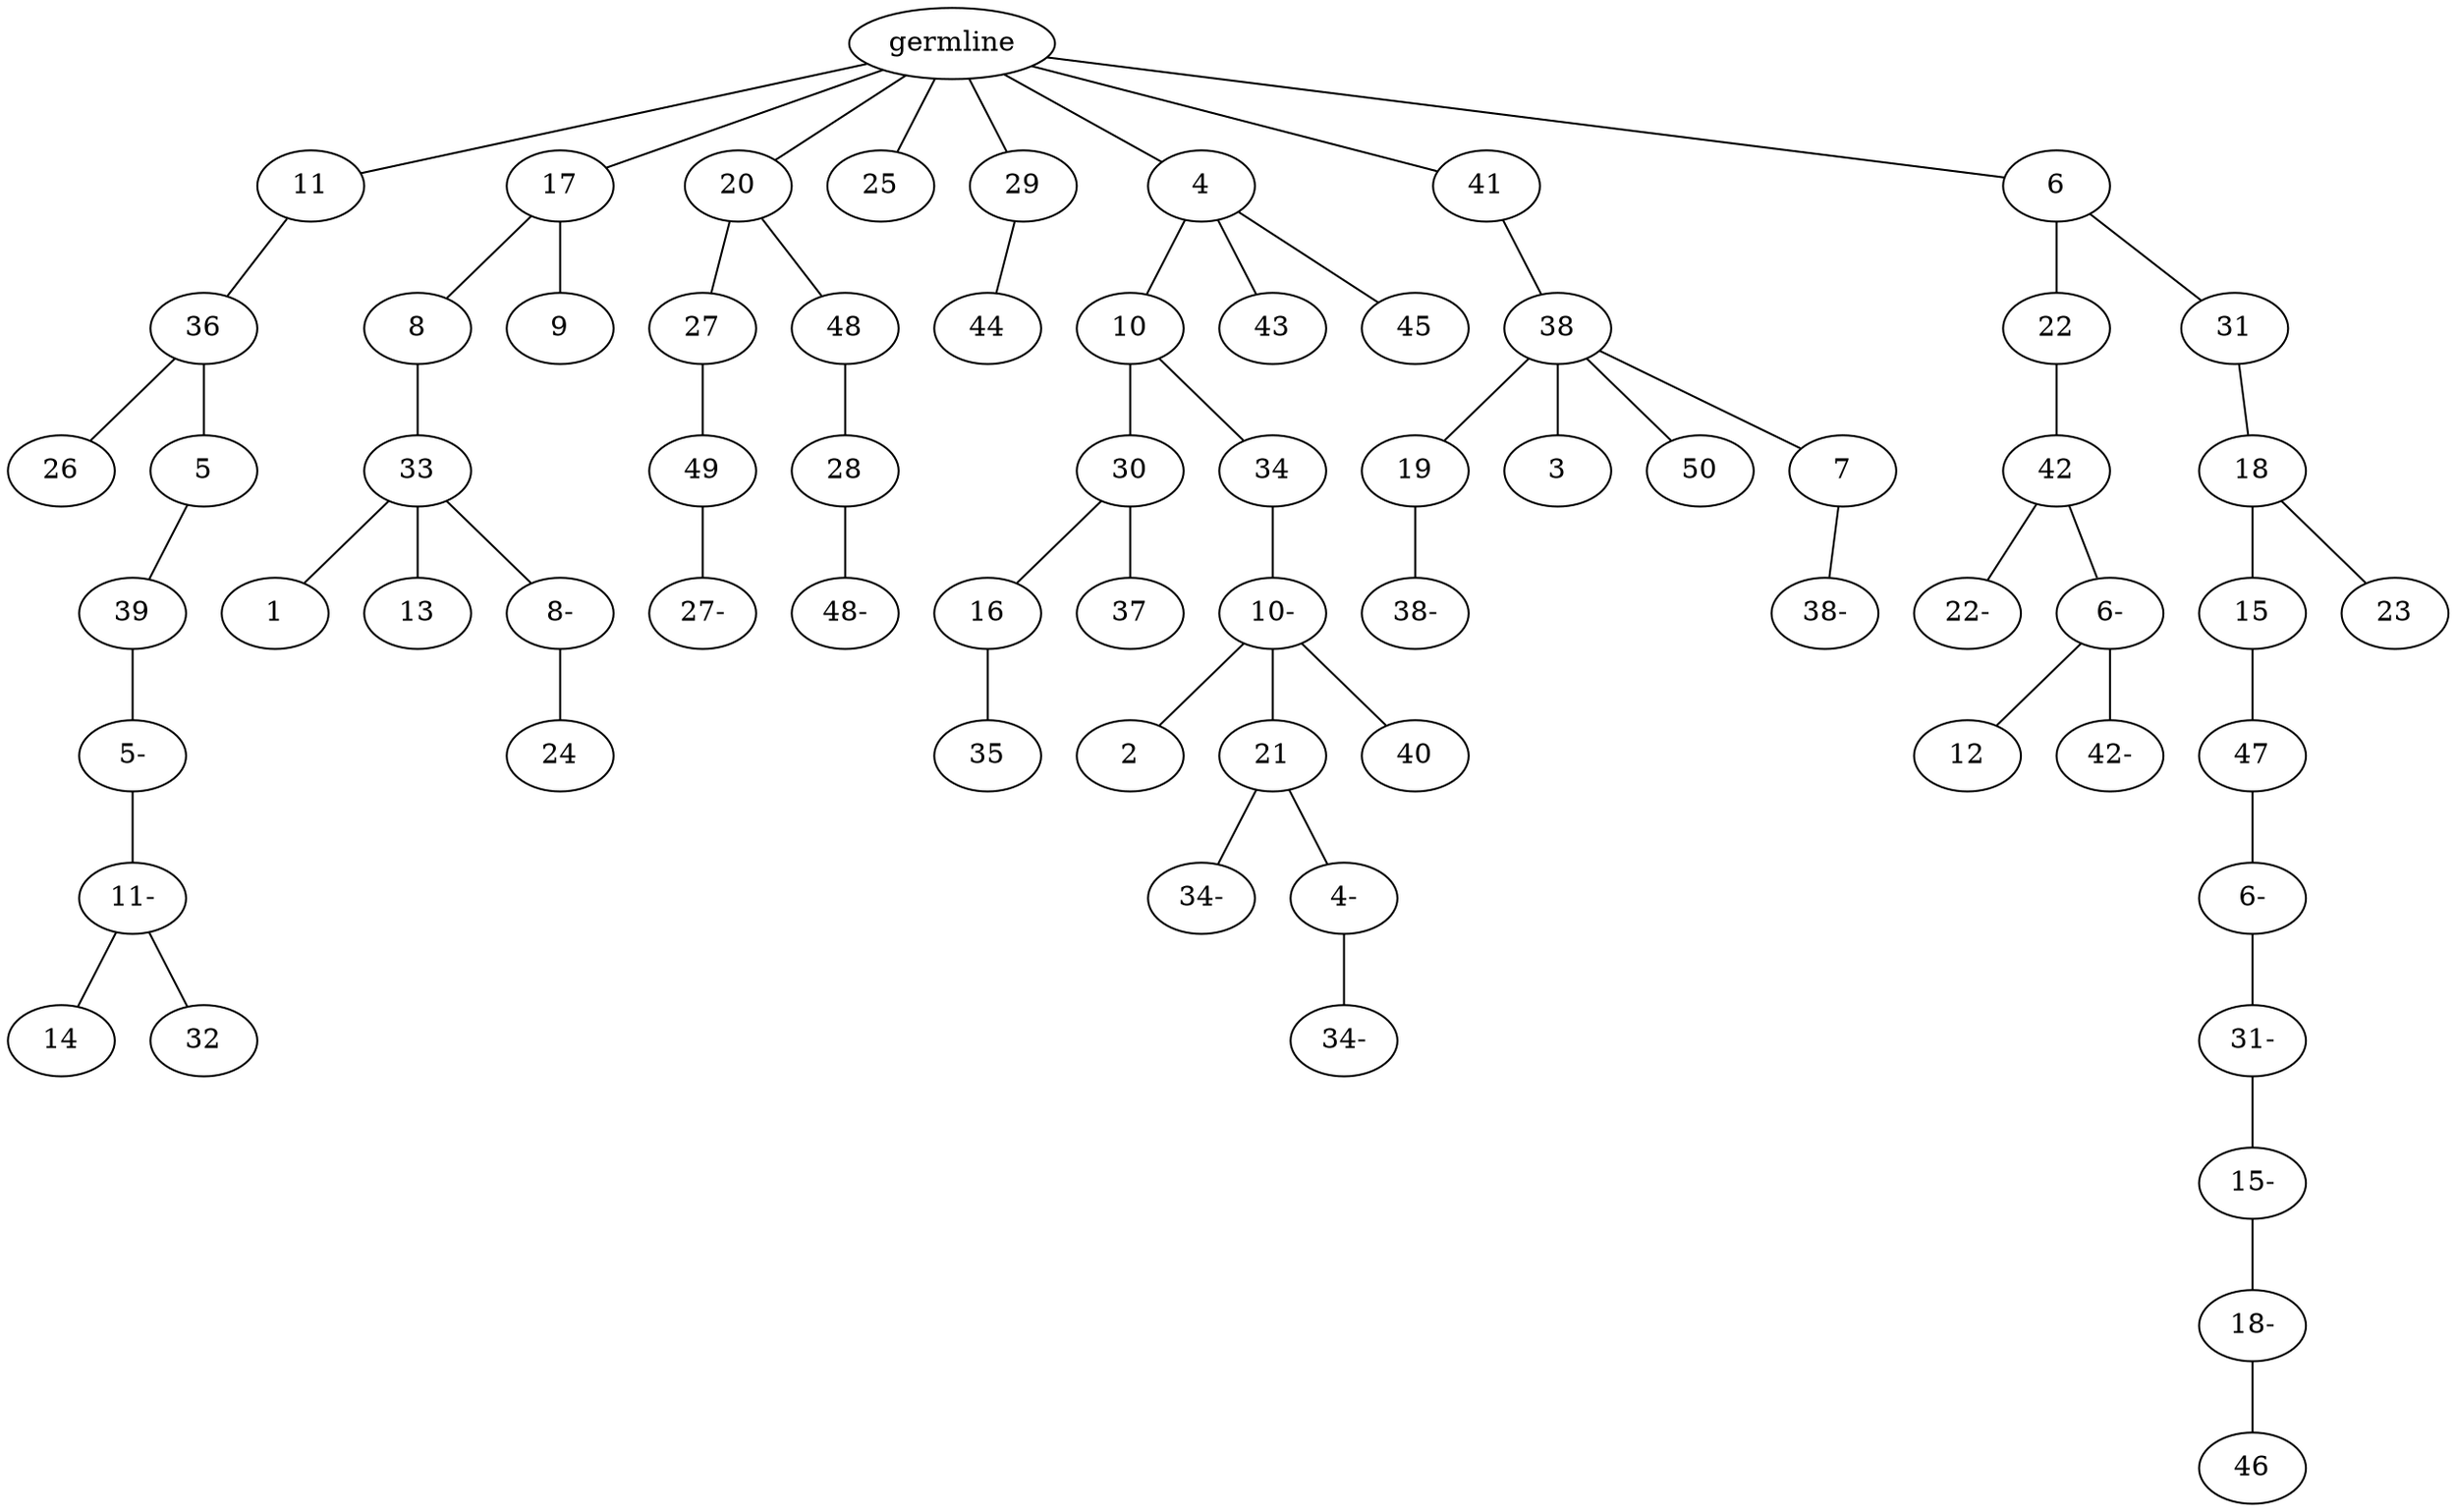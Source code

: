 graph tree {
    "140646563582112" [label="germline"];
    "140646563444432" [label="11"];
    "140646563446064" [label="36"];
    "140646563444144" [label="26"];
    "140646563541968" [label="5"];
    "140646560893392" [label="39"];
    "140646560892912" [label="5-"];
    "140646560893872" [label="11-"];
    "140646563470160" [label="14"];
    "140646560894304" [label="32"];
    "140646563453248" [label="17"];
    "140646563443520" [label="8"];
    "140646563443856" [label="33"];
    "140646563541248" [label="1"];
    "140646560893968" [label="13"];
    "140646560894592" [label="8-"];
    "140646560892384" [label="24"];
    "140646563443712" [label="9"];
    "140646563167584" [label="20"];
    "140646563445680" [label="27"];
    "140646560892768" [label="49"];
    "140646560894640" [label="27-"];
    "140646563443088" [label="48"];
    "140646560893584" [label="28"];
    "140646560894784" [label="48-"];
    "140646563543312" [label="25"];
    "140646563444672" [label="29"];
    "140646560894832" [label="44"];
    "140646563259632" [label="4"];
    "140646560893488" [label="10"];
    "140646560854080" [label="30"];
    "140646560854608" [label="16"];
    "140646560854992" [label="35"];
    "140646560854320" [label="37"];
    "140646560854272" [label="34"];
    "140646560854752" [label="10-"];
    "140646560855280" [label="2"];
    "140646560855328" [label="21"];
    "140646560855616" [label="34-"];
    "140646560855376" [label="4-"];
    "140646560856048" [label="34-"];
    "140646560855232" [label="40"];
    "140646560854464" [label="43"];
    "140646560856720" [label="45"];
    "140646560894496" [label="41"];
    "140646560855664" [label="38"];
    "140646560855520" [label="19"];
    "140646560856288" [label="38-"];
    "140646560855904" [label="3"];
    "140646560854656" [label="50"];
    "140646560856432" [label="7"];
    "140646560856336" [label="38-"];
    "140646560894688" [label="6"];
    "140646560856864" [label="22"];
    "140646560855568" [label="42"];
    "140646560855952" [label="22-"];
    "140646560856528" [label="6-"];
    "140646560857296" [label="12"];
    "140646560857200" [label="42-"];
    "140646560854944" [label="31"];
    "140646560857824" [label="18"];
    "140646560857632" [label="15"];
    "140646560857728" [label="47"];
    "140646560857872" [label="6-"];
    "140646560784832" [label="31-"];
    "140646560785120" [label="15-"];
    "140646560785408" [label="18-"];
    "140646560785696" [label="46"];
    "140646560857392" [label="23"];
    "140646563582112" -- "140646563444432";
    "140646563582112" -- "140646563453248";
    "140646563582112" -- "140646563167584";
    "140646563582112" -- "140646563543312";
    "140646563582112" -- "140646563444672";
    "140646563582112" -- "140646563259632";
    "140646563582112" -- "140646560894496";
    "140646563582112" -- "140646560894688";
    "140646563444432" -- "140646563446064";
    "140646563446064" -- "140646563444144";
    "140646563446064" -- "140646563541968";
    "140646563541968" -- "140646560893392";
    "140646560893392" -- "140646560892912";
    "140646560892912" -- "140646560893872";
    "140646560893872" -- "140646563470160";
    "140646560893872" -- "140646560894304";
    "140646563453248" -- "140646563443520";
    "140646563453248" -- "140646563443712";
    "140646563443520" -- "140646563443856";
    "140646563443856" -- "140646563541248";
    "140646563443856" -- "140646560893968";
    "140646563443856" -- "140646560894592";
    "140646560894592" -- "140646560892384";
    "140646563167584" -- "140646563445680";
    "140646563167584" -- "140646563443088";
    "140646563445680" -- "140646560892768";
    "140646560892768" -- "140646560894640";
    "140646563443088" -- "140646560893584";
    "140646560893584" -- "140646560894784";
    "140646563444672" -- "140646560894832";
    "140646563259632" -- "140646560893488";
    "140646563259632" -- "140646560854464";
    "140646563259632" -- "140646560856720";
    "140646560893488" -- "140646560854080";
    "140646560893488" -- "140646560854272";
    "140646560854080" -- "140646560854608";
    "140646560854080" -- "140646560854320";
    "140646560854608" -- "140646560854992";
    "140646560854272" -- "140646560854752";
    "140646560854752" -- "140646560855280";
    "140646560854752" -- "140646560855328";
    "140646560854752" -- "140646560855232";
    "140646560855328" -- "140646560855616";
    "140646560855328" -- "140646560855376";
    "140646560855376" -- "140646560856048";
    "140646560894496" -- "140646560855664";
    "140646560855664" -- "140646560855520";
    "140646560855664" -- "140646560855904";
    "140646560855664" -- "140646560854656";
    "140646560855664" -- "140646560856432";
    "140646560855520" -- "140646560856288";
    "140646560856432" -- "140646560856336";
    "140646560894688" -- "140646560856864";
    "140646560894688" -- "140646560854944";
    "140646560856864" -- "140646560855568";
    "140646560855568" -- "140646560855952";
    "140646560855568" -- "140646560856528";
    "140646560856528" -- "140646560857296";
    "140646560856528" -- "140646560857200";
    "140646560854944" -- "140646560857824";
    "140646560857824" -- "140646560857632";
    "140646560857824" -- "140646560857392";
    "140646560857632" -- "140646560857728";
    "140646560857728" -- "140646560857872";
    "140646560857872" -- "140646560784832";
    "140646560784832" -- "140646560785120";
    "140646560785120" -- "140646560785408";
    "140646560785408" -- "140646560785696";
}
